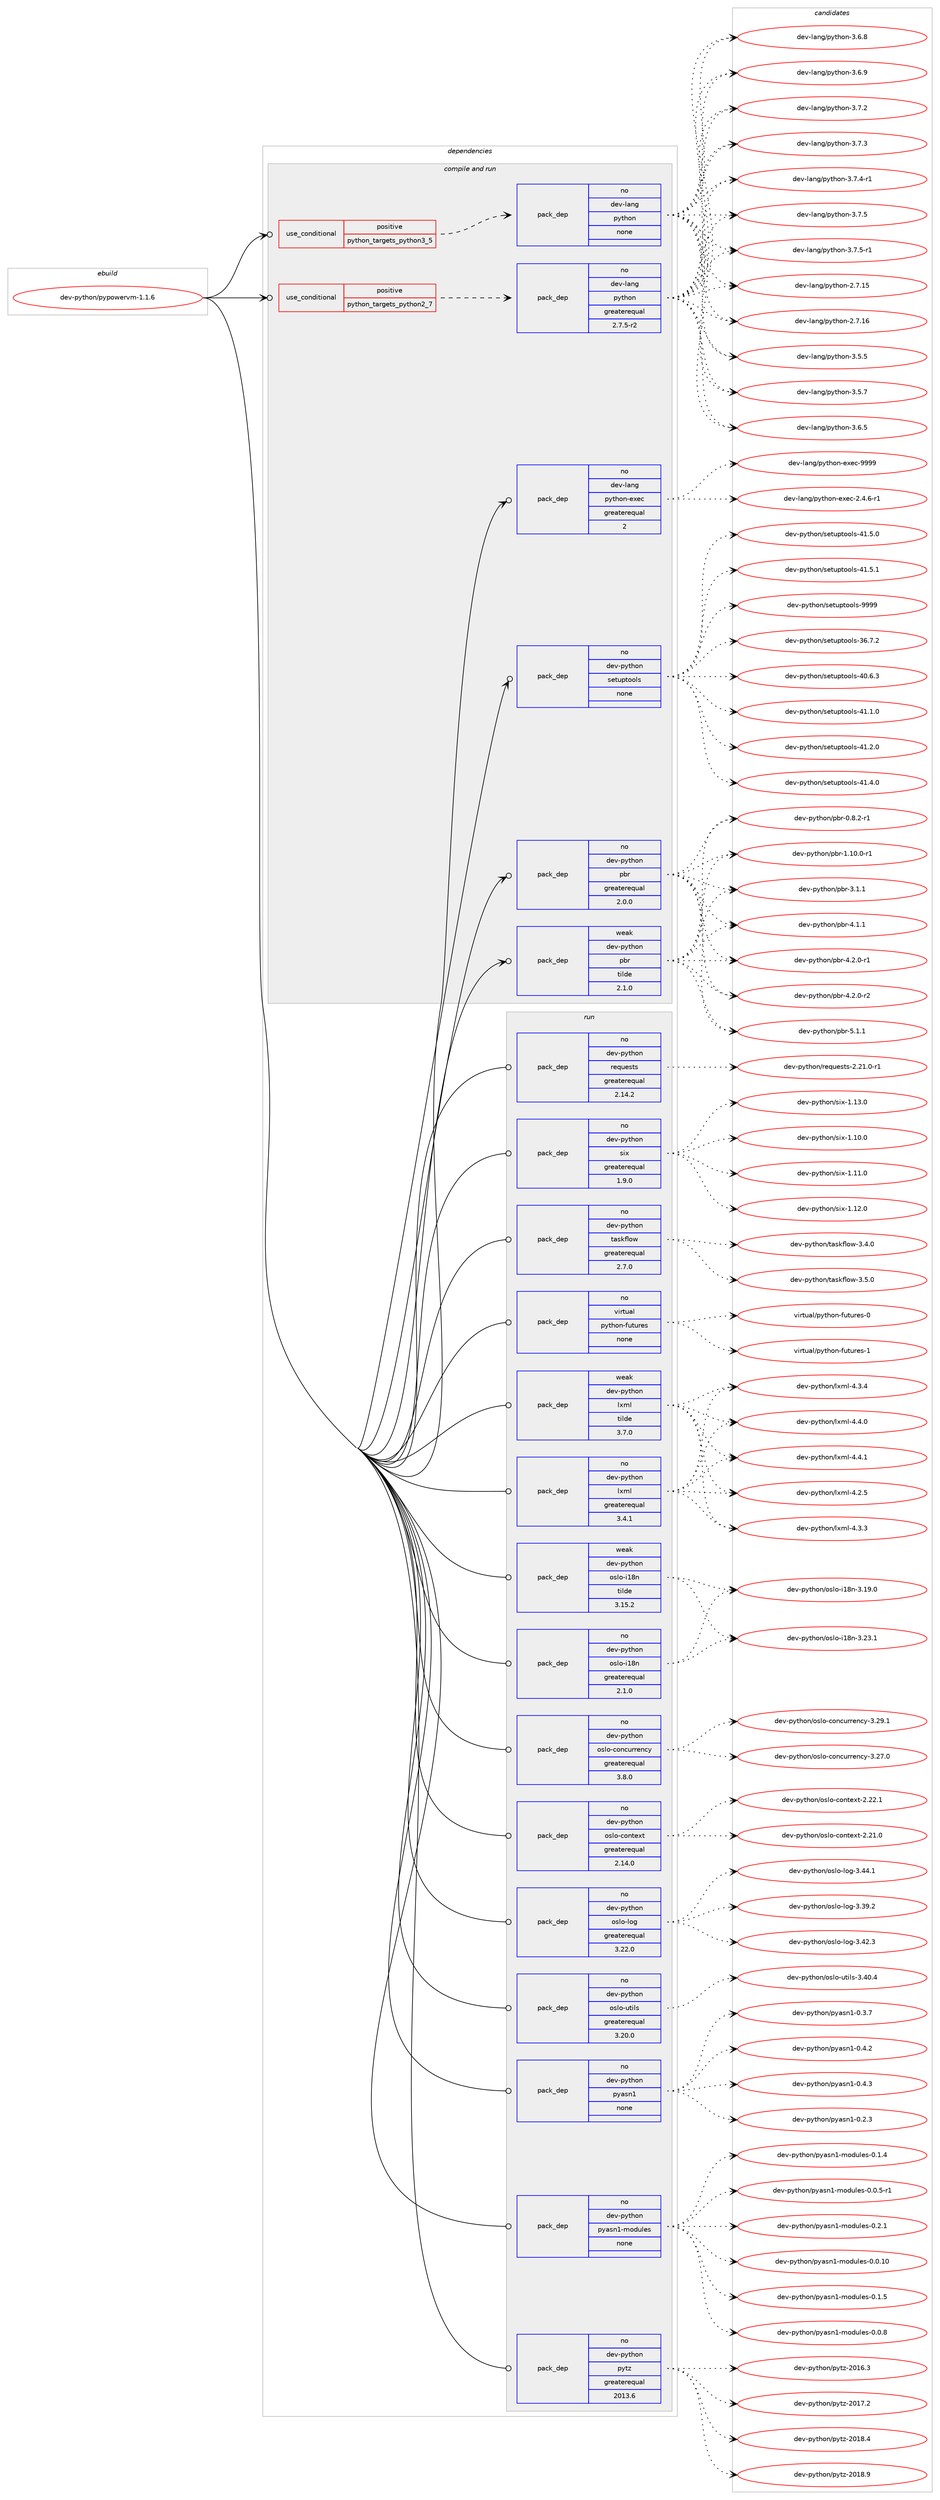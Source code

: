 digraph prolog {

# *************
# Graph options
# *************

newrank=true;
concentrate=true;
compound=true;
graph [rankdir=LR,fontname=Helvetica,fontsize=10,ranksep=1.5];#, ranksep=2.5, nodesep=0.2];
edge  [arrowhead=vee];
node  [fontname=Helvetica,fontsize=10];

# **********
# The ebuild
# **********

subgraph cluster_leftcol {
color=gray;
rank=same;
label=<<i>ebuild</i>>;
id [label="dev-python/pypowervm-1.1.6", color=red, width=4, href="../dev-python/pypowervm-1.1.6.svg"];
}

# ****************
# The dependencies
# ****************

subgraph cluster_midcol {
color=gray;
label=<<i>dependencies</i>>;
subgraph cluster_compile {
fillcolor="#eeeeee";
style=filled;
label=<<i>compile</i>>;
}
subgraph cluster_compileandrun {
fillcolor="#eeeeee";
style=filled;
label=<<i>compile and run</i>>;
subgraph cond146562 {
dependency627913 [label=<<TABLE BORDER="0" CELLBORDER="1" CELLSPACING="0" CELLPADDING="4"><TR><TD ROWSPAN="3" CELLPADDING="10">use_conditional</TD></TR><TR><TD>positive</TD></TR><TR><TD>python_targets_python2_7</TD></TR></TABLE>>, shape=none, color=red];
subgraph pack469501 {
dependency627914 [label=<<TABLE BORDER="0" CELLBORDER="1" CELLSPACING="0" CELLPADDING="4" WIDTH="220"><TR><TD ROWSPAN="6" CELLPADDING="30">pack_dep</TD></TR><TR><TD WIDTH="110">no</TD></TR><TR><TD>dev-lang</TD></TR><TR><TD>python</TD></TR><TR><TD>greaterequal</TD></TR><TR><TD>2.7.5-r2</TD></TR></TABLE>>, shape=none, color=blue];
}
dependency627913:e -> dependency627914:w [weight=20,style="dashed",arrowhead="vee"];
}
id:e -> dependency627913:w [weight=20,style="solid",arrowhead="odotvee"];
subgraph cond146563 {
dependency627915 [label=<<TABLE BORDER="0" CELLBORDER="1" CELLSPACING="0" CELLPADDING="4"><TR><TD ROWSPAN="3" CELLPADDING="10">use_conditional</TD></TR><TR><TD>positive</TD></TR><TR><TD>python_targets_python3_5</TD></TR></TABLE>>, shape=none, color=red];
subgraph pack469502 {
dependency627916 [label=<<TABLE BORDER="0" CELLBORDER="1" CELLSPACING="0" CELLPADDING="4" WIDTH="220"><TR><TD ROWSPAN="6" CELLPADDING="30">pack_dep</TD></TR><TR><TD WIDTH="110">no</TD></TR><TR><TD>dev-lang</TD></TR><TR><TD>python</TD></TR><TR><TD>none</TD></TR><TR><TD></TD></TR></TABLE>>, shape=none, color=blue];
}
dependency627915:e -> dependency627916:w [weight=20,style="dashed",arrowhead="vee"];
}
id:e -> dependency627915:w [weight=20,style="solid",arrowhead="odotvee"];
subgraph pack469503 {
dependency627917 [label=<<TABLE BORDER="0" CELLBORDER="1" CELLSPACING="0" CELLPADDING="4" WIDTH="220"><TR><TD ROWSPAN="6" CELLPADDING="30">pack_dep</TD></TR><TR><TD WIDTH="110">no</TD></TR><TR><TD>dev-lang</TD></TR><TR><TD>python-exec</TD></TR><TR><TD>greaterequal</TD></TR><TR><TD>2</TD></TR></TABLE>>, shape=none, color=blue];
}
id:e -> dependency627917:w [weight=20,style="solid",arrowhead="odotvee"];
subgraph pack469504 {
dependency627918 [label=<<TABLE BORDER="0" CELLBORDER="1" CELLSPACING="0" CELLPADDING="4" WIDTH="220"><TR><TD ROWSPAN="6" CELLPADDING="30">pack_dep</TD></TR><TR><TD WIDTH="110">no</TD></TR><TR><TD>dev-python</TD></TR><TR><TD>pbr</TD></TR><TR><TD>greaterequal</TD></TR><TR><TD>2.0.0</TD></TR></TABLE>>, shape=none, color=blue];
}
id:e -> dependency627918:w [weight=20,style="solid",arrowhead="odotvee"];
subgraph pack469505 {
dependency627919 [label=<<TABLE BORDER="0" CELLBORDER="1" CELLSPACING="0" CELLPADDING="4" WIDTH="220"><TR><TD ROWSPAN="6" CELLPADDING="30">pack_dep</TD></TR><TR><TD WIDTH="110">no</TD></TR><TR><TD>dev-python</TD></TR><TR><TD>setuptools</TD></TR><TR><TD>none</TD></TR><TR><TD></TD></TR></TABLE>>, shape=none, color=blue];
}
id:e -> dependency627919:w [weight=20,style="solid",arrowhead="odotvee"];
subgraph pack469506 {
dependency627920 [label=<<TABLE BORDER="0" CELLBORDER="1" CELLSPACING="0" CELLPADDING="4" WIDTH="220"><TR><TD ROWSPAN="6" CELLPADDING="30">pack_dep</TD></TR><TR><TD WIDTH="110">weak</TD></TR><TR><TD>dev-python</TD></TR><TR><TD>pbr</TD></TR><TR><TD>tilde</TD></TR><TR><TD>2.1.0</TD></TR></TABLE>>, shape=none, color=blue];
}
id:e -> dependency627920:w [weight=20,style="solid",arrowhead="odotvee"];
}
subgraph cluster_run {
fillcolor="#eeeeee";
style=filled;
label=<<i>run</i>>;
subgraph pack469507 {
dependency627921 [label=<<TABLE BORDER="0" CELLBORDER="1" CELLSPACING="0" CELLPADDING="4" WIDTH="220"><TR><TD ROWSPAN="6" CELLPADDING="30">pack_dep</TD></TR><TR><TD WIDTH="110">no</TD></TR><TR><TD>dev-python</TD></TR><TR><TD>lxml</TD></TR><TR><TD>greaterequal</TD></TR><TR><TD>3.4.1</TD></TR></TABLE>>, shape=none, color=blue];
}
id:e -> dependency627921:w [weight=20,style="solid",arrowhead="odot"];
subgraph pack469508 {
dependency627922 [label=<<TABLE BORDER="0" CELLBORDER="1" CELLSPACING="0" CELLPADDING="4" WIDTH="220"><TR><TD ROWSPAN="6" CELLPADDING="30">pack_dep</TD></TR><TR><TD WIDTH="110">no</TD></TR><TR><TD>dev-python</TD></TR><TR><TD>oslo-concurrency</TD></TR><TR><TD>greaterequal</TD></TR><TR><TD>3.8.0</TD></TR></TABLE>>, shape=none, color=blue];
}
id:e -> dependency627922:w [weight=20,style="solid",arrowhead="odot"];
subgraph pack469509 {
dependency627923 [label=<<TABLE BORDER="0" CELLBORDER="1" CELLSPACING="0" CELLPADDING="4" WIDTH="220"><TR><TD ROWSPAN="6" CELLPADDING="30">pack_dep</TD></TR><TR><TD WIDTH="110">no</TD></TR><TR><TD>dev-python</TD></TR><TR><TD>oslo-context</TD></TR><TR><TD>greaterequal</TD></TR><TR><TD>2.14.0</TD></TR></TABLE>>, shape=none, color=blue];
}
id:e -> dependency627923:w [weight=20,style="solid",arrowhead="odot"];
subgraph pack469510 {
dependency627924 [label=<<TABLE BORDER="0" CELLBORDER="1" CELLSPACING="0" CELLPADDING="4" WIDTH="220"><TR><TD ROWSPAN="6" CELLPADDING="30">pack_dep</TD></TR><TR><TD WIDTH="110">no</TD></TR><TR><TD>dev-python</TD></TR><TR><TD>oslo-i18n</TD></TR><TR><TD>greaterequal</TD></TR><TR><TD>2.1.0</TD></TR></TABLE>>, shape=none, color=blue];
}
id:e -> dependency627924:w [weight=20,style="solid",arrowhead="odot"];
subgraph pack469511 {
dependency627925 [label=<<TABLE BORDER="0" CELLBORDER="1" CELLSPACING="0" CELLPADDING="4" WIDTH="220"><TR><TD ROWSPAN="6" CELLPADDING="30">pack_dep</TD></TR><TR><TD WIDTH="110">no</TD></TR><TR><TD>dev-python</TD></TR><TR><TD>oslo-log</TD></TR><TR><TD>greaterequal</TD></TR><TR><TD>3.22.0</TD></TR></TABLE>>, shape=none, color=blue];
}
id:e -> dependency627925:w [weight=20,style="solid",arrowhead="odot"];
subgraph pack469512 {
dependency627926 [label=<<TABLE BORDER="0" CELLBORDER="1" CELLSPACING="0" CELLPADDING="4" WIDTH="220"><TR><TD ROWSPAN="6" CELLPADDING="30">pack_dep</TD></TR><TR><TD WIDTH="110">no</TD></TR><TR><TD>dev-python</TD></TR><TR><TD>oslo-utils</TD></TR><TR><TD>greaterequal</TD></TR><TR><TD>3.20.0</TD></TR></TABLE>>, shape=none, color=blue];
}
id:e -> dependency627926:w [weight=20,style="solid",arrowhead="odot"];
subgraph pack469513 {
dependency627927 [label=<<TABLE BORDER="0" CELLBORDER="1" CELLSPACING="0" CELLPADDING="4" WIDTH="220"><TR><TD ROWSPAN="6" CELLPADDING="30">pack_dep</TD></TR><TR><TD WIDTH="110">no</TD></TR><TR><TD>dev-python</TD></TR><TR><TD>pyasn1</TD></TR><TR><TD>none</TD></TR><TR><TD></TD></TR></TABLE>>, shape=none, color=blue];
}
id:e -> dependency627927:w [weight=20,style="solid",arrowhead="odot"];
subgraph pack469514 {
dependency627928 [label=<<TABLE BORDER="0" CELLBORDER="1" CELLSPACING="0" CELLPADDING="4" WIDTH="220"><TR><TD ROWSPAN="6" CELLPADDING="30">pack_dep</TD></TR><TR><TD WIDTH="110">no</TD></TR><TR><TD>dev-python</TD></TR><TR><TD>pyasn1-modules</TD></TR><TR><TD>none</TD></TR><TR><TD></TD></TR></TABLE>>, shape=none, color=blue];
}
id:e -> dependency627928:w [weight=20,style="solid",arrowhead="odot"];
subgraph pack469515 {
dependency627929 [label=<<TABLE BORDER="0" CELLBORDER="1" CELLSPACING="0" CELLPADDING="4" WIDTH="220"><TR><TD ROWSPAN="6" CELLPADDING="30">pack_dep</TD></TR><TR><TD WIDTH="110">no</TD></TR><TR><TD>dev-python</TD></TR><TR><TD>pytz</TD></TR><TR><TD>greaterequal</TD></TR><TR><TD>2013.6</TD></TR></TABLE>>, shape=none, color=blue];
}
id:e -> dependency627929:w [weight=20,style="solid",arrowhead="odot"];
subgraph pack469516 {
dependency627930 [label=<<TABLE BORDER="0" CELLBORDER="1" CELLSPACING="0" CELLPADDING="4" WIDTH="220"><TR><TD ROWSPAN="6" CELLPADDING="30">pack_dep</TD></TR><TR><TD WIDTH="110">no</TD></TR><TR><TD>dev-python</TD></TR><TR><TD>requests</TD></TR><TR><TD>greaterequal</TD></TR><TR><TD>2.14.2</TD></TR></TABLE>>, shape=none, color=blue];
}
id:e -> dependency627930:w [weight=20,style="solid",arrowhead="odot"];
subgraph pack469517 {
dependency627931 [label=<<TABLE BORDER="0" CELLBORDER="1" CELLSPACING="0" CELLPADDING="4" WIDTH="220"><TR><TD ROWSPAN="6" CELLPADDING="30">pack_dep</TD></TR><TR><TD WIDTH="110">no</TD></TR><TR><TD>dev-python</TD></TR><TR><TD>six</TD></TR><TR><TD>greaterequal</TD></TR><TR><TD>1.9.0</TD></TR></TABLE>>, shape=none, color=blue];
}
id:e -> dependency627931:w [weight=20,style="solid",arrowhead="odot"];
subgraph pack469518 {
dependency627932 [label=<<TABLE BORDER="0" CELLBORDER="1" CELLSPACING="0" CELLPADDING="4" WIDTH="220"><TR><TD ROWSPAN="6" CELLPADDING="30">pack_dep</TD></TR><TR><TD WIDTH="110">no</TD></TR><TR><TD>dev-python</TD></TR><TR><TD>taskflow</TD></TR><TR><TD>greaterequal</TD></TR><TR><TD>2.7.0</TD></TR></TABLE>>, shape=none, color=blue];
}
id:e -> dependency627932:w [weight=20,style="solid",arrowhead="odot"];
subgraph pack469519 {
dependency627933 [label=<<TABLE BORDER="0" CELLBORDER="1" CELLSPACING="0" CELLPADDING="4" WIDTH="220"><TR><TD ROWSPAN="6" CELLPADDING="30">pack_dep</TD></TR><TR><TD WIDTH="110">no</TD></TR><TR><TD>virtual</TD></TR><TR><TD>python-futures</TD></TR><TR><TD>none</TD></TR><TR><TD></TD></TR></TABLE>>, shape=none, color=blue];
}
id:e -> dependency627933:w [weight=20,style="solid",arrowhead="odot"];
subgraph pack469520 {
dependency627934 [label=<<TABLE BORDER="0" CELLBORDER="1" CELLSPACING="0" CELLPADDING="4" WIDTH="220"><TR><TD ROWSPAN="6" CELLPADDING="30">pack_dep</TD></TR><TR><TD WIDTH="110">weak</TD></TR><TR><TD>dev-python</TD></TR><TR><TD>lxml</TD></TR><TR><TD>tilde</TD></TR><TR><TD>3.7.0</TD></TR></TABLE>>, shape=none, color=blue];
}
id:e -> dependency627934:w [weight=20,style="solid",arrowhead="odot"];
subgraph pack469521 {
dependency627935 [label=<<TABLE BORDER="0" CELLBORDER="1" CELLSPACING="0" CELLPADDING="4" WIDTH="220"><TR><TD ROWSPAN="6" CELLPADDING="30">pack_dep</TD></TR><TR><TD WIDTH="110">weak</TD></TR><TR><TD>dev-python</TD></TR><TR><TD>oslo-i18n</TD></TR><TR><TD>tilde</TD></TR><TR><TD>3.15.2</TD></TR></TABLE>>, shape=none, color=blue];
}
id:e -> dependency627935:w [weight=20,style="solid",arrowhead="odot"];
}
}

# **************
# The candidates
# **************

subgraph cluster_choices {
rank=same;
color=gray;
label=<<i>candidates</i>>;

subgraph choice469501 {
color=black;
nodesep=1;
choice10010111845108971101034711212111610411111045504655464953 [label="dev-lang/python-2.7.15", color=red, width=4,href="../dev-lang/python-2.7.15.svg"];
choice10010111845108971101034711212111610411111045504655464954 [label="dev-lang/python-2.7.16", color=red, width=4,href="../dev-lang/python-2.7.16.svg"];
choice100101118451089711010347112121116104111110455146534653 [label="dev-lang/python-3.5.5", color=red, width=4,href="../dev-lang/python-3.5.5.svg"];
choice100101118451089711010347112121116104111110455146534655 [label="dev-lang/python-3.5.7", color=red, width=4,href="../dev-lang/python-3.5.7.svg"];
choice100101118451089711010347112121116104111110455146544653 [label="dev-lang/python-3.6.5", color=red, width=4,href="../dev-lang/python-3.6.5.svg"];
choice100101118451089711010347112121116104111110455146544656 [label="dev-lang/python-3.6.8", color=red, width=4,href="../dev-lang/python-3.6.8.svg"];
choice100101118451089711010347112121116104111110455146544657 [label="dev-lang/python-3.6.9", color=red, width=4,href="../dev-lang/python-3.6.9.svg"];
choice100101118451089711010347112121116104111110455146554650 [label="dev-lang/python-3.7.2", color=red, width=4,href="../dev-lang/python-3.7.2.svg"];
choice100101118451089711010347112121116104111110455146554651 [label="dev-lang/python-3.7.3", color=red, width=4,href="../dev-lang/python-3.7.3.svg"];
choice1001011184510897110103471121211161041111104551465546524511449 [label="dev-lang/python-3.7.4-r1", color=red, width=4,href="../dev-lang/python-3.7.4-r1.svg"];
choice100101118451089711010347112121116104111110455146554653 [label="dev-lang/python-3.7.5", color=red, width=4,href="../dev-lang/python-3.7.5.svg"];
choice1001011184510897110103471121211161041111104551465546534511449 [label="dev-lang/python-3.7.5-r1", color=red, width=4,href="../dev-lang/python-3.7.5-r1.svg"];
dependency627914:e -> choice10010111845108971101034711212111610411111045504655464953:w [style=dotted,weight="100"];
dependency627914:e -> choice10010111845108971101034711212111610411111045504655464954:w [style=dotted,weight="100"];
dependency627914:e -> choice100101118451089711010347112121116104111110455146534653:w [style=dotted,weight="100"];
dependency627914:e -> choice100101118451089711010347112121116104111110455146534655:w [style=dotted,weight="100"];
dependency627914:e -> choice100101118451089711010347112121116104111110455146544653:w [style=dotted,weight="100"];
dependency627914:e -> choice100101118451089711010347112121116104111110455146544656:w [style=dotted,weight="100"];
dependency627914:e -> choice100101118451089711010347112121116104111110455146544657:w [style=dotted,weight="100"];
dependency627914:e -> choice100101118451089711010347112121116104111110455146554650:w [style=dotted,weight="100"];
dependency627914:e -> choice100101118451089711010347112121116104111110455146554651:w [style=dotted,weight="100"];
dependency627914:e -> choice1001011184510897110103471121211161041111104551465546524511449:w [style=dotted,weight="100"];
dependency627914:e -> choice100101118451089711010347112121116104111110455146554653:w [style=dotted,weight="100"];
dependency627914:e -> choice1001011184510897110103471121211161041111104551465546534511449:w [style=dotted,weight="100"];
}
subgraph choice469502 {
color=black;
nodesep=1;
choice10010111845108971101034711212111610411111045504655464953 [label="dev-lang/python-2.7.15", color=red, width=4,href="../dev-lang/python-2.7.15.svg"];
choice10010111845108971101034711212111610411111045504655464954 [label="dev-lang/python-2.7.16", color=red, width=4,href="../dev-lang/python-2.7.16.svg"];
choice100101118451089711010347112121116104111110455146534653 [label="dev-lang/python-3.5.5", color=red, width=4,href="../dev-lang/python-3.5.5.svg"];
choice100101118451089711010347112121116104111110455146534655 [label="dev-lang/python-3.5.7", color=red, width=4,href="../dev-lang/python-3.5.7.svg"];
choice100101118451089711010347112121116104111110455146544653 [label="dev-lang/python-3.6.5", color=red, width=4,href="../dev-lang/python-3.6.5.svg"];
choice100101118451089711010347112121116104111110455146544656 [label="dev-lang/python-3.6.8", color=red, width=4,href="../dev-lang/python-3.6.8.svg"];
choice100101118451089711010347112121116104111110455146544657 [label="dev-lang/python-3.6.9", color=red, width=4,href="../dev-lang/python-3.6.9.svg"];
choice100101118451089711010347112121116104111110455146554650 [label="dev-lang/python-3.7.2", color=red, width=4,href="../dev-lang/python-3.7.2.svg"];
choice100101118451089711010347112121116104111110455146554651 [label="dev-lang/python-3.7.3", color=red, width=4,href="../dev-lang/python-3.7.3.svg"];
choice1001011184510897110103471121211161041111104551465546524511449 [label="dev-lang/python-3.7.4-r1", color=red, width=4,href="../dev-lang/python-3.7.4-r1.svg"];
choice100101118451089711010347112121116104111110455146554653 [label="dev-lang/python-3.7.5", color=red, width=4,href="../dev-lang/python-3.7.5.svg"];
choice1001011184510897110103471121211161041111104551465546534511449 [label="dev-lang/python-3.7.5-r1", color=red, width=4,href="../dev-lang/python-3.7.5-r1.svg"];
dependency627916:e -> choice10010111845108971101034711212111610411111045504655464953:w [style=dotted,weight="100"];
dependency627916:e -> choice10010111845108971101034711212111610411111045504655464954:w [style=dotted,weight="100"];
dependency627916:e -> choice100101118451089711010347112121116104111110455146534653:w [style=dotted,weight="100"];
dependency627916:e -> choice100101118451089711010347112121116104111110455146534655:w [style=dotted,weight="100"];
dependency627916:e -> choice100101118451089711010347112121116104111110455146544653:w [style=dotted,weight="100"];
dependency627916:e -> choice100101118451089711010347112121116104111110455146544656:w [style=dotted,weight="100"];
dependency627916:e -> choice100101118451089711010347112121116104111110455146544657:w [style=dotted,weight="100"];
dependency627916:e -> choice100101118451089711010347112121116104111110455146554650:w [style=dotted,weight="100"];
dependency627916:e -> choice100101118451089711010347112121116104111110455146554651:w [style=dotted,weight="100"];
dependency627916:e -> choice1001011184510897110103471121211161041111104551465546524511449:w [style=dotted,weight="100"];
dependency627916:e -> choice100101118451089711010347112121116104111110455146554653:w [style=dotted,weight="100"];
dependency627916:e -> choice1001011184510897110103471121211161041111104551465546534511449:w [style=dotted,weight="100"];
}
subgraph choice469503 {
color=black;
nodesep=1;
choice10010111845108971101034711212111610411111045101120101994550465246544511449 [label="dev-lang/python-exec-2.4.6-r1", color=red, width=4,href="../dev-lang/python-exec-2.4.6-r1.svg"];
choice10010111845108971101034711212111610411111045101120101994557575757 [label="dev-lang/python-exec-9999", color=red, width=4,href="../dev-lang/python-exec-9999.svg"];
dependency627917:e -> choice10010111845108971101034711212111610411111045101120101994550465246544511449:w [style=dotted,weight="100"];
dependency627917:e -> choice10010111845108971101034711212111610411111045101120101994557575757:w [style=dotted,weight="100"];
}
subgraph choice469504 {
color=black;
nodesep=1;
choice1001011184511212111610411111047112981144548465646504511449 [label="dev-python/pbr-0.8.2-r1", color=red, width=4,href="../dev-python/pbr-0.8.2-r1.svg"];
choice100101118451121211161041111104711298114454946494846484511449 [label="dev-python/pbr-1.10.0-r1", color=red, width=4,href="../dev-python/pbr-1.10.0-r1.svg"];
choice100101118451121211161041111104711298114455146494649 [label="dev-python/pbr-3.1.1", color=red, width=4,href="../dev-python/pbr-3.1.1.svg"];
choice100101118451121211161041111104711298114455246494649 [label="dev-python/pbr-4.1.1", color=red, width=4,href="../dev-python/pbr-4.1.1.svg"];
choice1001011184511212111610411111047112981144552465046484511449 [label="dev-python/pbr-4.2.0-r1", color=red, width=4,href="../dev-python/pbr-4.2.0-r1.svg"];
choice1001011184511212111610411111047112981144552465046484511450 [label="dev-python/pbr-4.2.0-r2", color=red, width=4,href="../dev-python/pbr-4.2.0-r2.svg"];
choice100101118451121211161041111104711298114455346494649 [label="dev-python/pbr-5.1.1", color=red, width=4,href="../dev-python/pbr-5.1.1.svg"];
dependency627918:e -> choice1001011184511212111610411111047112981144548465646504511449:w [style=dotted,weight="100"];
dependency627918:e -> choice100101118451121211161041111104711298114454946494846484511449:w [style=dotted,weight="100"];
dependency627918:e -> choice100101118451121211161041111104711298114455146494649:w [style=dotted,weight="100"];
dependency627918:e -> choice100101118451121211161041111104711298114455246494649:w [style=dotted,weight="100"];
dependency627918:e -> choice1001011184511212111610411111047112981144552465046484511449:w [style=dotted,weight="100"];
dependency627918:e -> choice1001011184511212111610411111047112981144552465046484511450:w [style=dotted,weight="100"];
dependency627918:e -> choice100101118451121211161041111104711298114455346494649:w [style=dotted,weight="100"];
}
subgraph choice469505 {
color=black;
nodesep=1;
choice100101118451121211161041111104711510111611711211611111110811545515446554650 [label="dev-python/setuptools-36.7.2", color=red, width=4,href="../dev-python/setuptools-36.7.2.svg"];
choice100101118451121211161041111104711510111611711211611111110811545524846544651 [label="dev-python/setuptools-40.6.3", color=red, width=4,href="../dev-python/setuptools-40.6.3.svg"];
choice100101118451121211161041111104711510111611711211611111110811545524946494648 [label="dev-python/setuptools-41.1.0", color=red, width=4,href="../dev-python/setuptools-41.1.0.svg"];
choice100101118451121211161041111104711510111611711211611111110811545524946504648 [label="dev-python/setuptools-41.2.0", color=red, width=4,href="../dev-python/setuptools-41.2.0.svg"];
choice100101118451121211161041111104711510111611711211611111110811545524946524648 [label="dev-python/setuptools-41.4.0", color=red, width=4,href="../dev-python/setuptools-41.4.0.svg"];
choice100101118451121211161041111104711510111611711211611111110811545524946534648 [label="dev-python/setuptools-41.5.0", color=red, width=4,href="../dev-python/setuptools-41.5.0.svg"];
choice100101118451121211161041111104711510111611711211611111110811545524946534649 [label="dev-python/setuptools-41.5.1", color=red, width=4,href="../dev-python/setuptools-41.5.1.svg"];
choice10010111845112121116104111110471151011161171121161111111081154557575757 [label="dev-python/setuptools-9999", color=red, width=4,href="../dev-python/setuptools-9999.svg"];
dependency627919:e -> choice100101118451121211161041111104711510111611711211611111110811545515446554650:w [style=dotted,weight="100"];
dependency627919:e -> choice100101118451121211161041111104711510111611711211611111110811545524846544651:w [style=dotted,weight="100"];
dependency627919:e -> choice100101118451121211161041111104711510111611711211611111110811545524946494648:w [style=dotted,weight="100"];
dependency627919:e -> choice100101118451121211161041111104711510111611711211611111110811545524946504648:w [style=dotted,weight="100"];
dependency627919:e -> choice100101118451121211161041111104711510111611711211611111110811545524946524648:w [style=dotted,weight="100"];
dependency627919:e -> choice100101118451121211161041111104711510111611711211611111110811545524946534648:w [style=dotted,weight="100"];
dependency627919:e -> choice100101118451121211161041111104711510111611711211611111110811545524946534649:w [style=dotted,weight="100"];
dependency627919:e -> choice10010111845112121116104111110471151011161171121161111111081154557575757:w [style=dotted,weight="100"];
}
subgraph choice469506 {
color=black;
nodesep=1;
choice1001011184511212111610411111047112981144548465646504511449 [label="dev-python/pbr-0.8.2-r1", color=red, width=4,href="../dev-python/pbr-0.8.2-r1.svg"];
choice100101118451121211161041111104711298114454946494846484511449 [label="dev-python/pbr-1.10.0-r1", color=red, width=4,href="../dev-python/pbr-1.10.0-r1.svg"];
choice100101118451121211161041111104711298114455146494649 [label="dev-python/pbr-3.1.1", color=red, width=4,href="../dev-python/pbr-3.1.1.svg"];
choice100101118451121211161041111104711298114455246494649 [label="dev-python/pbr-4.1.1", color=red, width=4,href="../dev-python/pbr-4.1.1.svg"];
choice1001011184511212111610411111047112981144552465046484511449 [label="dev-python/pbr-4.2.0-r1", color=red, width=4,href="../dev-python/pbr-4.2.0-r1.svg"];
choice1001011184511212111610411111047112981144552465046484511450 [label="dev-python/pbr-4.2.0-r2", color=red, width=4,href="../dev-python/pbr-4.2.0-r2.svg"];
choice100101118451121211161041111104711298114455346494649 [label="dev-python/pbr-5.1.1", color=red, width=4,href="../dev-python/pbr-5.1.1.svg"];
dependency627920:e -> choice1001011184511212111610411111047112981144548465646504511449:w [style=dotted,weight="100"];
dependency627920:e -> choice100101118451121211161041111104711298114454946494846484511449:w [style=dotted,weight="100"];
dependency627920:e -> choice100101118451121211161041111104711298114455146494649:w [style=dotted,weight="100"];
dependency627920:e -> choice100101118451121211161041111104711298114455246494649:w [style=dotted,weight="100"];
dependency627920:e -> choice1001011184511212111610411111047112981144552465046484511449:w [style=dotted,weight="100"];
dependency627920:e -> choice1001011184511212111610411111047112981144552465046484511450:w [style=dotted,weight="100"];
dependency627920:e -> choice100101118451121211161041111104711298114455346494649:w [style=dotted,weight="100"];
}
subgraph choice469507 {
color=black;
nodesep=1;
choice1001011184511212111610411111047108120109108455246504653 [label="dev-python/lxml-4.2.5", color=red, width=4,href="../dev-python/lxml-4.2.5.svg"];
choice1001011184511212111610411111047108120109108455246514651 [label="dev-python/lxml-4.3.3", color=red, width=4,href="../dev-python/lxml-4.3.3.svg"];
choice1001011184511212111610411111047108120109108455246514652 [label="dev-python/lxml-4.3.4", color=red, width=4,href="../dev-python/lxml-4.3.4.svg"];
choice1001011184511212111610411111047108120109108455246524648 [label="dev-python/lxml-4.4.0", color=red, width=4,href="../dev-python/lxml-4.4.0.svg"];
choice1001011184511212111610411111047108120109108455246524649 [label="dev-python/lxml-4.4.1", color=red, width=4,href="../dev-python/lxml-4.4.1.svg"];
dependency627921:e -> choice1001011184511212111610411111047108120109108455246504653:w [style=dotted,weight="100"];
dependency627921:e -> choice1001011184511212111610411111047108120109108455246514651:w [style=dotted,weight="100"];
dependency627921:e -> choice1001011184511212111610411111047108120109108455246514652:w [style=dotted,weight="100"];
dependency627921:e -> choice1001011184511212111610411111047108120109108455246524648:w [style=dotted,weight="100"];
dependency627921:e -> choice1001011184511212111610411111047108120109108455246524649:w [style=dotted,weight="100"];
}
subgraph choice469508 {
color=black;
nodesep=1;
choice10010111845112121116104111110471111151081114599111110991171141141011109912145514650554648 [label="dev-python/oslo-concurrency-3.27.0", color=red, width=4,href="../dev-python/oslo-concurrency-3.27.0.svg"];
choice10010111845112121116104111110471111151081114599111110991171141141011109912145514650574649 [label="dev-python/oslo-concurrency-3.29.1", color=red, width=4,href="../dev-python/oslo-concurrency-3.29.1.svg"];
dependency627922:e -> choice10010111845112121116104111110471111151081114599111110991171141141011109912145514650554648:w [style=dotted,weight="100"];
dependency627922:e -> choice10010111845112121116104111110471111151081114599111110991171141141011109912145514650574649:w [style=dotted,weight="100"];
}
subgraph choice469509 {
color=black;
nodesep=1;
choice1001011184511212111610411111047111115108111459911111011610112011645504650494648 [label="dev-python/oslo-context-2.21.0", color=red, width=4,href="../dev-python/oslo-context-2.21.0.svg"];
choice1001011184511212111610411111047111115108111459911111011610112011645504650504649 [label="dev-python/oslo-context-2.22.1", color=red, width=4,href="../dev-python/oslo-context-2.22.1.svg"];
dependency627923:e -> choice1001011184511212111610411111047111115108111459911111011610112011645504650494648:w [style=dotted,weight="100"];
dependency627923:e -> choice1001011184511212111610411111047111115108111459911111011610112011645504650504649:w [style=dotted,weight="100"];
}
subgraph choice469510 {
color=black;
nodesep=1;
choice100101118451121211161041111104711111510811145105495611045514649574648 [label="dev-python/oslo-i18n-3.19.0", color=red, width=4,href="../dev-python/oslo-i18n-3.19.0.svg"];
choice100101118451121211161041111104711111510811145105495611045514650514649 [label="dev-python/oslo-i18n-3.23.1", color=red, width=4,href="../dev-python/oslo-i18n-3.23.1.svg"];
dependency627924:e -> choice100101118451121211161041111104711111510811145105495611045514649574648:w [style=dotted,weight="100"];
dependency627924:e -> choice100101118451121211161041111104711111510811145105495611045514650514649:w [style=dotted,weight="100"];
}
subgraph choice469511 {
color=black;
nodesep=1;
choice10010111845112121116104111110471111151081114510811110345514651574650 [label="dev-python/oslo-log-3.39.2", color=red, width=4,href="../dev-python/oslo-log-3.39.2.svg"];
choice10010111845112121116104111110471111151081114510811110345514652504651 [label="dev-python/oslo-log-3.42.3", color=red, width=4,href="../dev-python/oslo-log-3.42.3.svg"];
choice10010111845112121116104111110471111151081114510811110345514652524649 [label="dev-python/oslo-log-3.44.1", color=red, width=4,href="../dev-python/oslo-log-3.44.1.svg"];
dependency627925:e -> choice10010111845112121116104111110471111151081114510811110345514651574650:w [style=dotted,weight="100"];
dependency627925:e -> choice10010111845112121116104111110471111151081114510811110345514652504651:w [style=dotted,weight="100"];
dependency627925:e -> choice10010111845112121116104111110471111151081114510811110345514652524649:w [style=dotted,weight="100"];
}
subgraph choice469512 {
color=black;
nodesep=1;
choice10010111845112121116104111110471111151081114511711610510811545514652484652 [label="dev-python/oslo-utils-3.40.4", color=red, width=4,href="../dev-python/oslo-utils-3.40.4.svg"];
dependency627926:e -> choice10010111845112121116104111110471111151081114511711610510811545514652484652:w [style=dotted,weight="100"];
}
subgraph choice469513 {
color=black;
nodesep=1;
choice10010111845112121116104111110471121219711511049454846504651 [label="dev-python/pyasn1-0.2.3", color=red, width=4,href="../dev-python/pyasn1-0.2.3.svg"];
choice10010111845112121116104111110471121219711511049454846514655 [label="dev-python/pyasn1-0.3.7", color=red, width=4,href="../dev-python/pyasn1-0.3.7.svg"];
choice10010111845112121116104111110471121219711511049454846524650 [label="dev-python/pyasn1-0.4.2", color=red, width=4,href="../dev-python/pyasn1-0.4.2.svg"];
choice10010111845112121116104111110471121219711511049454846524651 [label="dev-python/pyasn1-0.4.3", color=red, width=4,href="../dev-python/pyasn1-0.4.3.svg"];
dependency627927:e -> choice10010111845112121116104111110471121219711511049454846504651:w [style=dotted,weight="100"];
dependency627927:e -> choice10010111845112121116104111110471121219711511049454846514655:w [style=dotted,weight="100"];
dependency627927:e -> choice10010111845112121116104111110471121219711511049454846524650:w [style=dotted,weight="100"];
dependency627927:e -> choice10010111845112121116104111110471121219711511049454846524651:w [style=dotted,weight="100"];
}
subgraph choice469514 {
color=black;
nodesep=1;
choice100101118451121211161041111104711212197115110494510911110011710810111545484648464948 [label="dev-python/pyasn1-modules-0.0.10", color=red, width=4,href="../dev-python/pyasn1-modules-0.0.10.svg"];
choice10010111845112121116104111110471121219711511049451091111001171081011154548464846534511449 [label="dev-python/pyasn1-modules-0.0.5-r1", color=red, width=4,href="../dev-python/pyasn1-modules-0.0.5-r1.svg"];
choice1001011184511212111610411111047112121971151104945109111100117108101115454846484656 [label="dev-python/pyasn1-modules-0.0.8", color=red, width=4,href="../dev-python/pyasn1-modules-0.0.8.svg"];
choice1001011184511212111610411111047112121971151104945109111100117108101115454846494652 [label="dev-python/pyasn1-modules-0.1.4", color=red, width=4,href="../dev-python/pyasn1-modules-0.1.4.svg"];
choice1001011184511212111610411111047112121971151104945109111100117108101115454846494653 [label="dev-python/pyasn1-modules-0.1.5", color=red, width=4,href="../dev-python/pyasn1-modules-0.1.5.svg"];
choice1001011184511212111610411111047112121971151104945109111100117108101115454846504649 [label="dev-python/pyasn1-modules-0.2.1", color=red, width=4,href="../dev-python/pyasn1-modules-0.2.1.svg"];
dependency627928:e -> choice100101118451121211161041111104711212197115110494510911110011710810111545484648464948:w [style=dotted,weight="100"];
dependency627928:e -> choice10010111845112121116104111110471121219711511049451091111001171081011154548464846534511449:w [style=dotted,weight="100"];
dependency627928:e -> choice1001011184511212111610411111047112121971151104945109111100117108101115454846484656:w [style=dotted,weight="100"];
dependency627928:e -> choice1001011184511212111610411111047112121971151104945109111100117108101115454846494652:w [style=dotted,weight="100"];
dependency627928:e -> choice1001011184511212111610411111047112121971151104945109111100117108101115454846494653:w [style=dotted,weight="100"];
dependency627928:e -> choice1001011184511212111610411111047112121971151104945109111100117108101115454846504649:w [style=dotted,weight="100"];
}
subgraph choice469515 {
color=black;
nodesep=1;
choice100101118451121211161041111104711212111612245504849544651 [label="dev-python/pytz-2016.3", color=red, width=4,href="../dev-python/pytz-2016.3.svg"];
choice100101118451121211161041111104711212111612245504849554650 [label="dev-python/pytz-2017.2", color=red, width=4,href="../dev-python/pytz-2017.2.svg"];
choice100101118451121211161041111104711212111612245504849564652 [label="dev-python/pytz-2018.4", color=red, width=4,href="../dev-python/pytz-2018.4.svg"];
choice100101118451121211161041111104711212111612245504849564657 [label="dev-python/pytz-2018.9", color=red, width=4,href="../dev-python/pytz-2018.9.svg"];
dependency627929:e -> choice100101118451121211161041111104711212111612245504849544651:w [style=dotted,weight="100"];
dependency627929:e -> choice100101118451121211161041111104711212111612245504849554650:w [style=dotted,weight="100"];
dependency627929:e -> choice100101118451121211161041111104711212111612245504849564652:w [style=dotted,weight="100"];
dependency627929:e -> choice100101118451121211161041111104711212111612245504849564657:w [style=dotted,weight="100"];
}
subgraph choice469516 {
color=black;
nodesep=1;
choice1001011184511212111610411111047114101113117101115116115455046504946484511449 [label="dev-python/requests-2.21.0-r1", color=red, width=4,href="../dev-python/requests-2.21.0-r1.svg"];
dependency627930:e -> choice1001011184511212111610411111047114101113117101115116115455046504946484511449:w [style=dotted,weight="100"];
}
subgraph choice469517 {
color=black;
nodesep=1;
choice100101118451121211161041111104711510512045494649484648 [label="dev-python/six-1.10.0", color=red, width=4,href="../dev-python/six-1.10.0.svg"];
choice100101118451121211161041111104711510512045494649494648 [label="dev-python/six-1.11.0", color=red, width=4,href="../dev-python/six-1.11.0.svg"];
choice100101118451121211161041111104711510512045494649504648 [label="dev-python/six-1.12.0", color=red, width=4,href="../dev-python/six-1.12.0.svg"];
choice100101118451121211161041111104711510512045494649514648 [label="dev-python/six-1.13.0", color=red, width=4,href="../dev-python/six-1.13.0.svg"];
dependency627931:e -> choice100101118451121211161041111104711510512045494649484648:w [style=dotted,weight="100"];
dependency627931:e -> choice100101118451121211161041111104711510512045494649494648:w [style=dotted,weight="100"];
dependency627931:e -> choice100101118451121211161041111104711510512045494649504648:w [style=dotted,weight="100"];
dependency627931:e -> choice100101118451121211161041111104711510512045494649514648:w [style=dotted,weight="100"];
}
subgraph choice469518 {
color=black;
nodesep=1;
choice100101118451121211161041111104711697115107102108111119455146524648 [label="dev-python/taskflow-3.4.0", color=red, width=4,href="../dev-python/taskflow-3.4.0.svg"];
choice100101118451121211161041111104711697115107102108111119455146534648 [label="dev-python/taskflow-3.5.0", color=red, width=4,href="../dev-python/taskflow-3.5.0.svg"];
dependency627932:e -> choice100101118451121211161041111104711697115107102108111119455146524648:w [style=dotted,weight="100"];
dependency627932:e -> choice100101118451121211161041111104711697115107102108111119455146534648:w [style=dotted,weight="100"];
}
subgraph choice469519 {
color=black;
nodesep=1;
choice1181051141161179710847112121116104111110451021171161171141011154548 [label="virtual/python-futures-0", color=red, width=4,href="../virtual/python-futures-0.svg"];
choice1181051141161179710847112121116104111110451021171161171141011154549 [label="virtual/python-futures-1", color=red, width=4,href="../virtual/python-futures-1.svg"];
dependency627933:e -> choice1181051141161179710847112121116104111110451021171161171141011154548:w [style=dotted,weight="100"];
dependency627933:e -> choice1181051141161179710847112121116104111110451021171161171141011154549:w [style=dotted,weight="100"];
}
subgraph choice469520 {
color=black;
nodesep=1;
choice1001011184511212111610411111047108120109108455246504653 [label="dev-python/lxml-4.2.5", color=red, width=4,href="../dev-python/lxml-4.2.5.svg"];
choice1001011184511212111610411111047108120109108455246514651 [label="dev-python/lxml-4.3.3", color=red, width=4,href="../dev-python/lxml-4.3.3.svg"];
choice1001011184511212111610411111047108120109108455246514652 [label="dev-python/lxml-4.3.4", color=red, width=4,href="../dev-python/lxml-4.3.4.svg"];
choice1001011184511212111610411111047108120109108455246524648 [label="dev-python/lxml-4.4.0", color=red, width=4,href="../dev-python/lxml-4.4.0.svg"];
choice1001011184511212111610411111047108120109108455246524649 [label="dev-python/lxml-4.4.1", color=red, width=4,href="../dev-python/lxml-4.4.1.svg"];
dependency627934:e -> choice1001011184511212111610411111047108120109108455246504653:w [style=dotted,weight="100"];
dependency627934:e -> choice1001011184511212111610411111047108120109108455246514651:w [style=dotted,weight="100"];
dependency627934:e -> choice1001011184511212111610411111047108120109108455246514652:w [style=dotted,weight="100"];
dependency627934:e -> choice1001011184511212111610411111047108120109108455246524648:w [style=dotted,weight="100"];
dependency627934:e -> choice1001011184511212111610411111047108120109108455246524649:w [style=dotted,weight="100"];
}
subgraph choice469521 {
color=black;
nodesep=1;
choice100101118451121211161041111104711111510811145105495611045514649574648 [label="dev-python/oslo-i18n-3.19.0", color=red, width=4,href="../dev-python/oslo-i18n-3.19.0.svg"];
choice100101118451121211161041111104711111510811145105495611045514650514649 [label="dev-python/oslo-i18n-3.23.1", color=red, width=4,href="../dev-python/oslo-i18n-3.23.1.svg"];
dependency627935:e -> choice100101118451121211161041111104711111510811145105495611045514649574648:w [style=dotted,weight="100"];
dependency627935:e -> choice100101118451121211161041111104711111510811145105495611045514650514649:w [style=dotted,weight="100"];
}
}

}
